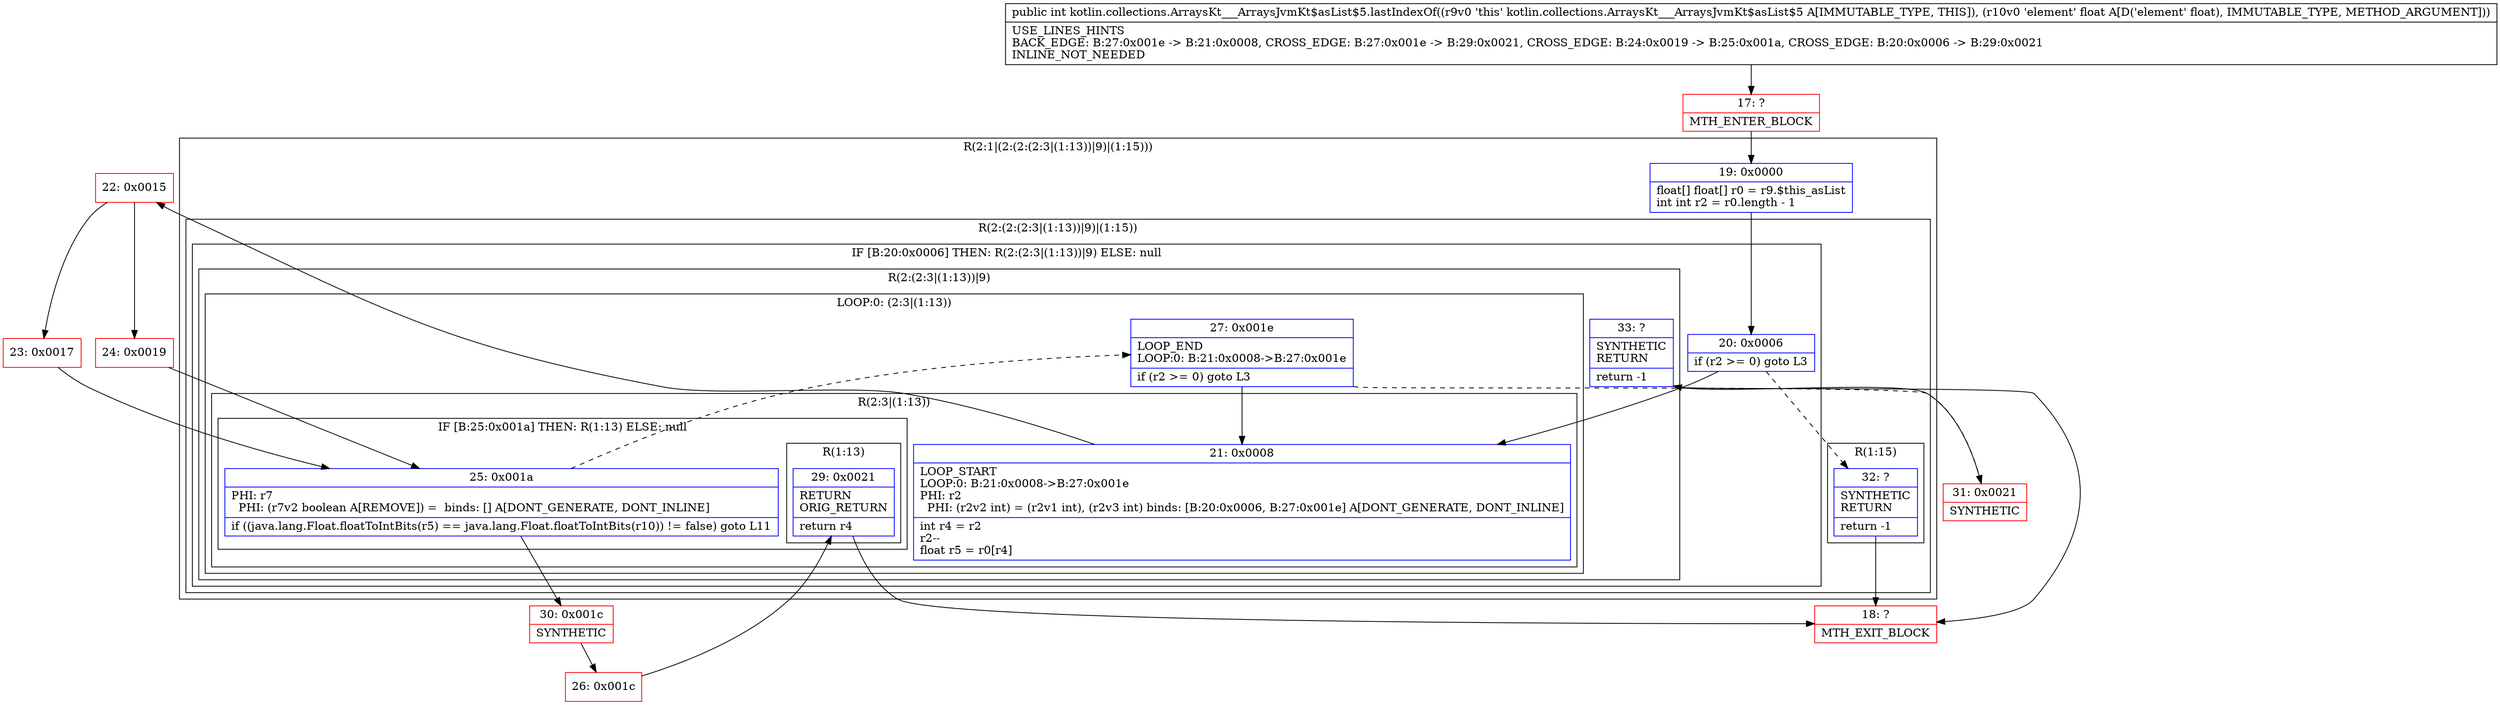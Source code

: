 digraph "CFG forkotlin.collections.ArraysKt___ArraysJvmKt$asList$5.lastIndexOf(F)I" {
subgraph cluster_Region_1945920154 {
label = "R(2:1|(2:(2:(2:3|(1:13))|9)|(1:15)))";
node [shape=record,color=blue];
Node_19 [shape=record,label="{19\:\ 0x0000|float[] float[] r0 = r9.$this_asList\lint int r2 = r0.length \- 1\l}"];
subgraph cluster_Region_854066610 {
label = "R(2:(2:(2:3|(1:13))|9)|(1:15))";
node [shape=record,color=blue];
subgraph cluster_IfRegion_76218157 {
label = "IF [B:20:0x0006] THEN: R(2:(2:3|(1:13))|9) ELSE: null";
node [shape=record,color=blue];
Node_20 [shape=record,label="{20\:\ 0x0006|if (r2 \>= 0) goto L3\l}"];
subgraph cluster_Region_1183062564 {
label = "R(2:(2:3|(1:13))|9)";
node [shape=record,color=blue];
subgraph cluster_LoopRegion_2121500759 {
label = "LOOP:0: (2:3|(1:13))";
node [shape=record,color=blue];
Node_27 [shape=record,label="{27\:\ 0x001e|LOOP_END\lLOOP:0: B:21:0x0008\-\>B:27:0x001e\l|if (r2 \>= 0) goto L3\l}"];
subgraph cluster_Region_1048480619 {
label = "R(2:3|(1:13))";
node [shape=record,color=blue];
Node_21 [shape=record,label="{21\:\ 0x0008|LOOP_START\lLOOP:0: B:21:0x0008\-\>B:27:0x001e\lPHI: r2 \l  PHI: (r2v2 int) = (r2v1 int), (r2v3 int) binds: [B:20:0x0006, B:27:0x001e] A[DONT_GENERATE, DONT_INLINE]\l|int r4 = r2\lr2\-\-\lfloat r5 = r0[r4]\l}"];
subgraph cluster_IfRegion_610543320 {
label = "IF [B:25:0x001a] THEN: R(1:13) ELSE: null";
node [shape=record,color=blue];
Node_25 [shape=record,label="{25\:\ 0x001a|PHI: r7 \l  PHI: (r7v2 boolean A[REMOVE]) =  binds: [] A[DONT_GENERATE, DONT_INLINE]\l|if ((java.lang.Float.floatToIntBits(r5) == java.lang.Float.floatToIntBits(r10)) != false) goto L11\l}"];
subgraph cluster_Region_1854655921 {
label = "R(1:13)";
node [shape=record,color=blue];
Node_29 [shape=record,label="{29\:\ 0x0021|RETURN\lORIG_RETURN\l|return r4\l}"];
}
}
}
}
Node_33 [shape=record,label="{33\:\ ?|SYNTHETIC\lRETURN\l|return \-1\l}"];
}
}
subgraph cluster_Region_1268584502 {
label = "R(1:15)";
node [shape=record,color=blue];
Node_32 [shape=record,label="{32\:\ ?|SYNTHETIC\lRETURN\l|return \-1\l}"];
}
}
}
Node_17 [shape=record,color=red,label="{17\:\ ?|MTH_ENTER_BLOCK\l}"];
Node_22 [shape=record,color=red,label="{22\:\ 0x0015}"];
Node_23 [shape=record,color=red,label="{23\:\ 0x0017}"];
Node_31 [shape=record,color=red,label="{31\:\ 0x0021|SYNTHETIC\l}"];
Node_18 [shape=record,color=red,label="{18\:\ ?|MTH_EXIT_BLOCK\l}"];
Node_30 [shape=record,color=red,label="{30\:\ 0x001c|SYNTHETIC\l}"];
Node_26 [shape=record,color=red,label="{26\:\ 0x001c}"];
Node_24 [shape=record,color=red,label="{24\:\ 0x0019}"];
MethodNode[shape=record,label="{public int kotlin.collections.ArraysKt___ArraysJvmKt$asList$5.lastIndexOf((r9v0 'this' kotlin.collections.ArraysKt___ArraysJvmKt$asList$5 A[IMMUTABLE_TYPE, THIS]), (r10v0 'element' float A[D('element' float), IMMUTABLE_TYPE, METHOD_ARGUMENT]))  | USE_LINES_HINTS\lBACK_EDGE: B:27:0x001e \-\> B:21:0x0008, CROSS_EDGE: B:27:0x001e \-\> B:29:0x0021, CROSS_EDGE: B:24:0x0019 \-\> B:25:0x001a, CROSS_EDGE: B:20:0x0006 \-\> B:29:0x0021\lINLINE_NOT_NEEDED\l}"];
MethodNode -> Node_17;Node_19 -> Node_20;
Node_20 -> Node_21;
Node_20 -> Node_32[style=dashed];
Node_27 -> Node_21;
Node_27 -> Node_31[style=dashed];
Node_21 -> Node_22;
Node_25 -> Node_27[style=dashed];
Node_25 -> Node_30;
Node_29 -> Node_18;
Node_33 -> Node_18;
Node_32 -> Node_18;
Node_17 -> Node_19;
Node_22 -> Node_23;
Node_22 -> Node_24;
Node_23 -> Node_25;
Node_31 -> Node_33;
Node_30 -> Node_26;
Node_26 -> Node_29;
Node_24 -> Node_25;
}

